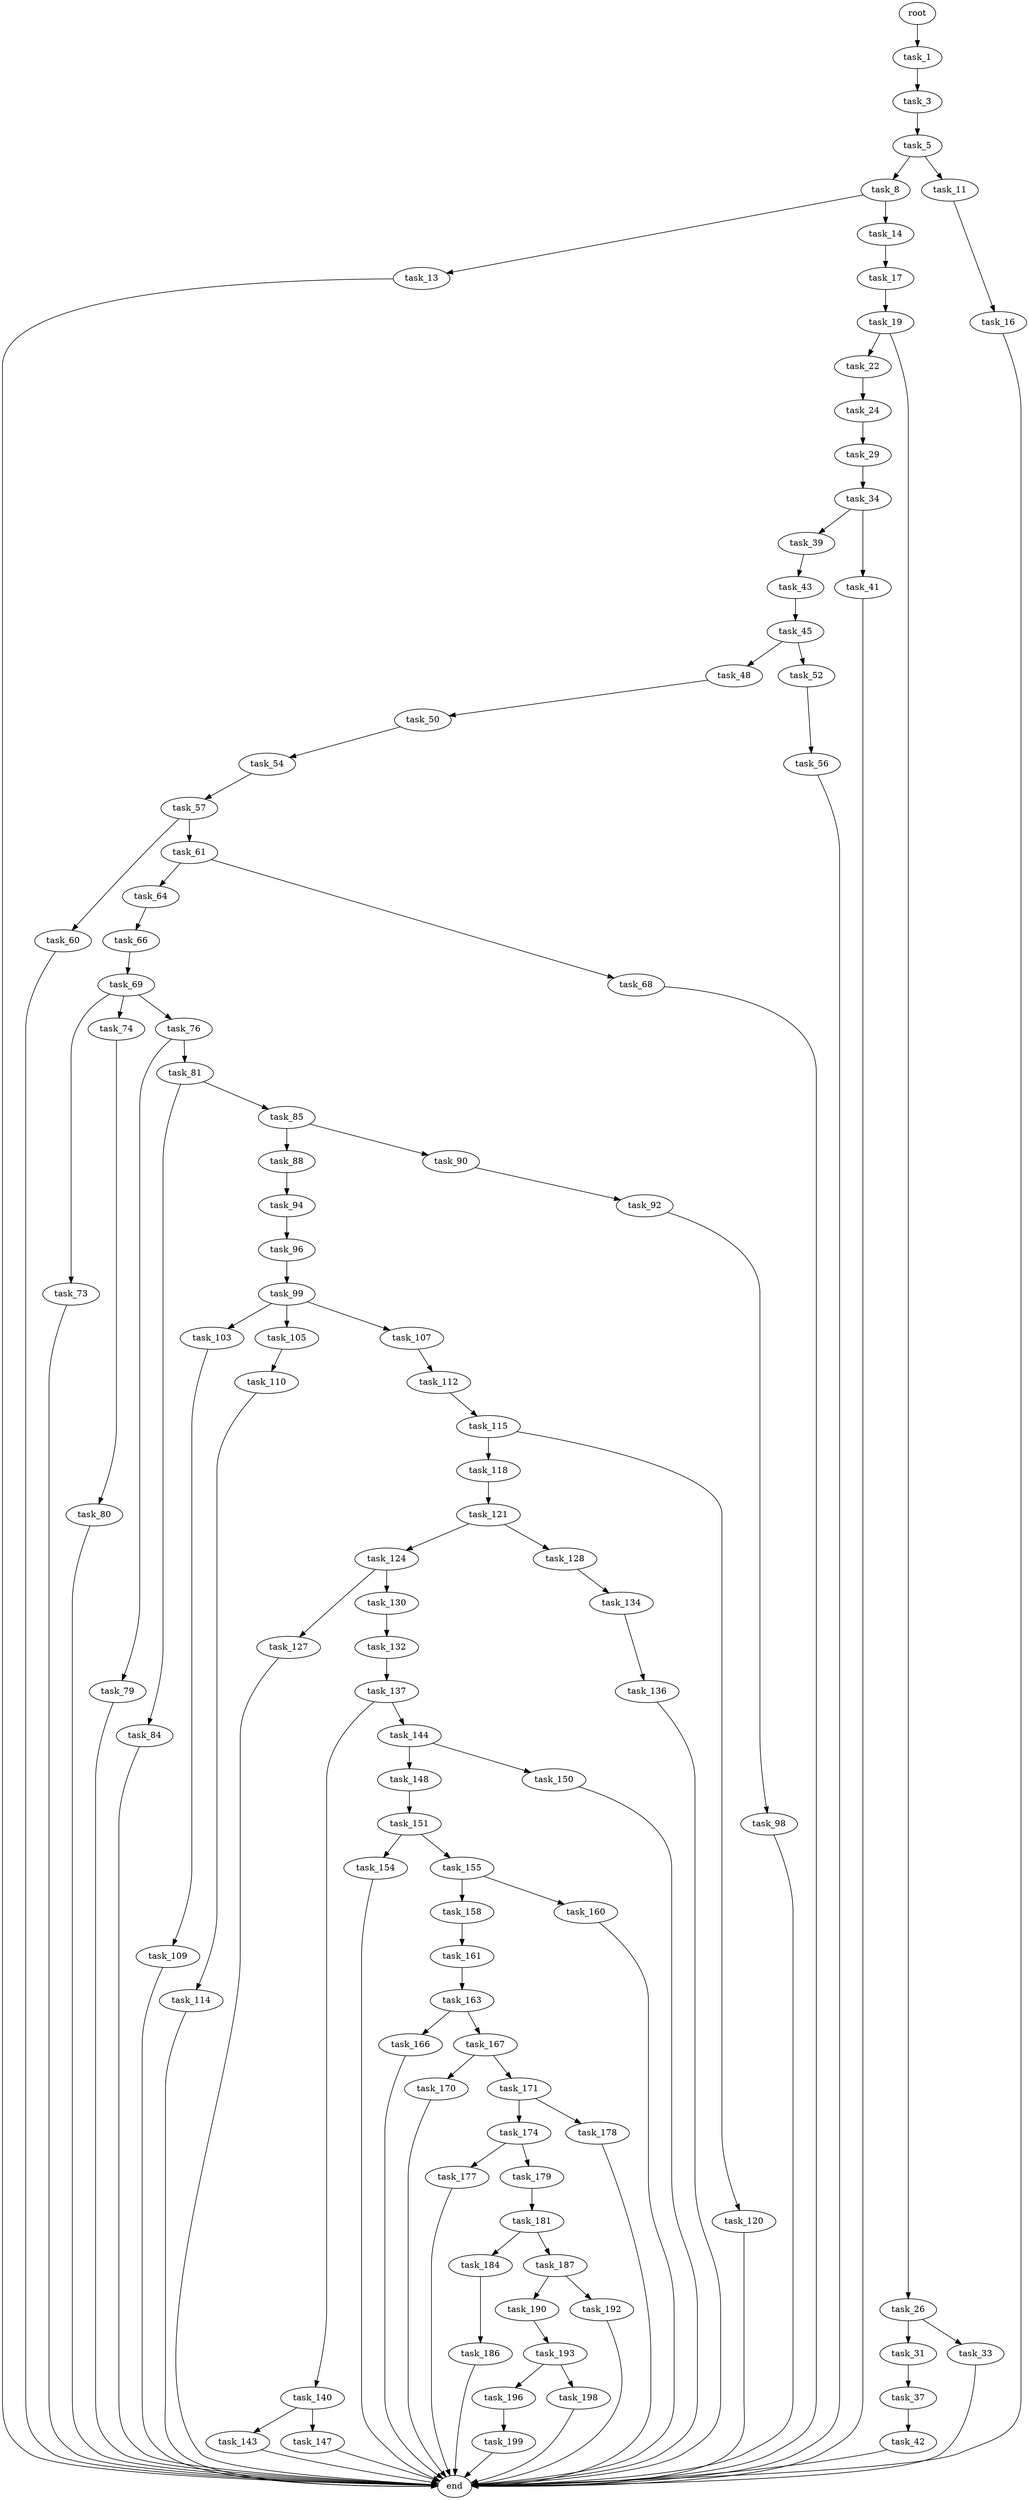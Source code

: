 digraph G {
  root [size="0.000000"];
  task_1 [size="22632497553.000000"];
  task_3 [size="1119677149688.000000"];
  task_5 [size="368293445632.000000"];
  task_8 [size="8589934592.000000"];
  task_11 [size="231928233984.000000"];
  task_13 [size="68719476736.000000"];
  task_14 [size="47207982360.000000"];
  task_16 [size="194888842024.000000"];
  task_17 [size="7079141830.000000"];
  task_19 [size="221549607631.000000"];
  task_22 [size="12619859003.000000"];
  task_24 [size="368293445632.000000"];
  task_26 [size="1137901223752.000000"];
  task_29 [size="7955830596.000000"];
  task_31 [size="4415099181.000000"];
  task_33 [size="111250956307.000000"];
  task_34 [size="109154565292.000000"];
  task_37 [size="1341750889204.000000"];
  task_39 [size="8185692463.000000"];
  task_41 [size="782757789696.000000"];
  task_42 [size="239827555733.000000"];
  task_43 [size="25481681287.000000"];
  task_45 [size="134217728000.000000"];
  task_48 [size="7771104069.000000"];
  task_50 [size="68719476736.000000"];
  task_52 [size="570069004347.000000"];
  task_54 [size="134217728000.000000"];
  task_56 [size="8475752034.000000"];
  task_57 [size="4429483601.000000"];
  task_60 [size="1143401326883.000000"];
  task_61 [size="52367586929.000000"];
  task_64 [size="2954974360.000000"];
  task_66 [size="8511436338.000000"];
  task_68 [size="28991029248.000000"];
  task_69 [size="1061195564768.000000"];
  task_73 [size="134217728000.000000"];
  task_74 [size="708215750554.000000"];
  task_76 [size="18527635219.000000"];
  task_79 [size="782757789696.000000"];
  task_80 [size="177400518906.000000"];
  task_81 [size="2153726964.000000"];
  task_84 [size="1958258729.000000"];
  task_85 [size="8589934592.000000"];
  task_88 [size="234133564758.000000"];
  task_90 [size="1138396691639.000000"];
  task_92 [size="4464213472.000000"];
  task_94 [size="231928233984.000000"];
  task_96 [size="104401934848.000000"];
  task_98 [size="3318059222.000000"];
  task_99 [size="4045839023.000000"];
  task_103 [size="48095911132.000000"];
  task_105 [size="1073741824000.000000"];
  task_107 [size="8589934592.000000"];
  task_109 [size="1073741824000.000000"];
  task_110 [size="369462099216.000000"];
  task_112 [size="296913440303.000000"];
  task_114 [size="3081724982.000000"];
  task_115 [size="8840047743.000000"];
  task_118 [size="29856515077.000000"];
  task_120 [size="68719476736.000000"];
  task_121 [size="1073741824000.000000"];
  task_124 [size="782757789696.000000"];
  task_127 [size="549755813888.000000"];
  task_128 [size="158952688284.000000"];
  task_130 [size="22405922220.000000"];
  task_132 [size="28991029248.000000"];
  task_134 [size="452914472498.000000"];
  task_136 [size="67567423894.000000"];
  task_137 [size="782757789696.000000"];
  task_140 [size="134217728000.000000"];
  task_143 [size="52344127507.000000"];
  task_144 [size="9202772759.000000"];
  task_147 [size="134217728000.000000"];
  task_148 [size="670758204388.000000"];
  task_150 [size="3841129407.000000"];
  task_151 [size="254803141454.000000"];
  task_154 [size="33882030984.000000"];
  task_155 [size="68719476736.000000"];
  task_158 [size="45330022351.000000"];
  task_160 [size="9576295019.000000"];
  task_161 [size="1005879531.000000"];
  task_163 [size="162183319894.000000"];
  task_166 [size="25926952717.000000"];
  task_167 [size="43057358804.000000"];
  task_170 [size="782757789696.000000"];
  task_171 [size="231928233984.000000"];
  task_174 [size="549755813888.000000"];
  task_177 [size="8589934592.000000"];
  task_178 [size="28991029248.000000"];
  task_179 [size="231928233984.000000"];
  task_181 [size="31541224598.000000"];
  task_184 [size="28991029248.000000"];
  task_186 [size="369700384027.000000"];
  task_187 [size="8512539190.000000"];
  task_190 [size="782757789696.000000"];
  task_192 [size="231928233984.000000"];
  task_193 [size="505824999.000000"];
  task_196 [size="231928233984.000000"];
  task_198 [size="28991029248.000000"];
  task_199 [size="820909135151.000000"];
  end [size="0.000000"];

  root -> task_1 [size="1.000000"];
  task_1 -> task_3 [size="536870912.000000"];
  task_3 -> task_5 [size="679477248.000000"];
  task_5 -> task_8 [size="411041792.000000"];
  task_5 -> task_11 [size="411041792.000000"];
  task_8 -> task_13 [size="33554432.000000"];
  task_8 -> task_14 [size="33554432.000000"];
  task_11 -> task_16 [size="301989888.000000"];
  task_13 -> end [size="1.000000"];
  task_14 -> task_17 [size="838860800.000000"];
  task_16 -> end [size="1.000000"];
  task_17 -> task_19 [size="536870912.000000"];
  task_19 -> task_22 [size="209715200.000000"];
  task_19 -> task_26 [size="209715200.000000"];
  task_22 -> task_24 [size="536870912.000000"];
  task_24 -> task_29 [size="411041792.000000"];
  task_26 -> task_31 [size="838860800.000000"];
  task_26 -> task_33 [size="838860800.000000"];
  task_29 -> task_34 [size="301989888.000000"];
  task_31 -> task_37 [size="75497472.000000"];
  task_33 -> end [size="1.000000"];
  task_34 -> task_39 [size="209715200.000000"];
  task_34 -> task_41 [size="209715200.000000"];
  task_37 -> task_42 [size="838860800.000000"];
  task_39 -> task_43 [size="536870912.000000"];
  task_41 -> end [size="1.000000"];
  task_42 -> end [size="1.000000"];
  task_43 -> task_45 [size="33554432.000000"];
  task_45 -> task_48 [size="209715200.000000"];
  task_45 -> task_52 [size="209715200.000000"];
  task_48 -> task_50 [size="134217728.000000"];
  task_50 -> task_54 [size="134217728.000000"];
  task_52 -> task_56 [size="838860800.000000"];
  task_54 -> task_57 [size="209715200.000000"];
  task_56 -> end [size="1.000000"];
  task_57 -> task_60 [size="209715200.000000"];
  task_57 -> task_61 [size="209715200.000000"];
  task_60 -> end [size="1.000000"];
  task_61 -> task_64 [size="838860800.000000"];
  task_61 -> task_68 [size="838860800.000000"];
  task_64 -> task_66 [size="75497472.000000"];
  task_66 -> task_69 [size="301989888.000000"];
  task_68 -> end [size="1.000000"];
  task_69 -> task_73 [size="838860800.000000"];
  task_69 -> task_74 [size="838860800.000000"];
  task_69 -> task_76 [size="838860800.000000"];
  task_73 -> end [size="1.000000"];
  task_74 -> task_80 [size="679477248.000000"];
  task_76 -> task_79 [size="838860800.000000"];
  task_76 -> task_81 [size="838860800.000000"];
  task_79 -> end [size="1.000000"];
  task_80 -> end [size="1.000000"];
  task_81 -> task_84 [size="75497472.000000"];
  task_81 -> task_85 [size="75497472.000000"];
  task_84 -> end [size="1.000000"];
  task_85 -> task_88 [size="33554432.000000"];
  task_85 -> task_90 [size="33554432.000000"];
  task_88 -> task_94 [size="209715200.000000"];
  task_90 -> task_92 [size="679477248.000000"];
  task_92 -> task_98 [size="75497472.000000"];
  task_94 -> task_96 [size="301989888.000000"];
  task_96 -> task_99 [size="209715200.000000"];
  task_98 -> end [size="1.000000"];
  task_99 -> task_103 [size="209715200.000000"];
  task_99 -> task_105 [size="209715200.000000"];
  task_99 -> task_107 [size="209715200.000000"];
  task_103 -> task_109 [size="838860800.000000"];
  task_105 -> task_110 [size="838860800.000000"];
  task_107 -> task_112 [size="33554432.000000"];
  task_109 -> end [size="1.000000"];
  task_110 -> task_114 [size="838860800.000000"];
  task_112 -> task_115 [size="301989888.000000"];
  task_114 -> end [size="1.000000"];
  task_115 -> task_118 [size="209715200.000000"];
  task_115 -> task_120 [size="209715200.000000"];
  task_118 -> task_121 [size="536870912.000000"];
  task_120 -> end [size="1.000000"];
  task_121 -> task_124 [size="838860800.000000"];
  task_121 -> task_128 [size="838860800.000000"];
  task_124 -> task_127 [size="679477248.000000"];
  task_124 -> task_130 [size="679477248.000000"];
  task_127 -> end [size="1.000000"];
  task_128 -> task_134 [size="134217728.000000"];
  task_130 -> task_132 [size="33554432.000000"];
  task_132 -> task_137 [size="75497472.000000"];
  task_134 -> task_136 [size="838860800.000000"];
  task_136 -> end [size="1.000000"];
  task_137 -> task_140 [size="679477248.000000"];
  task_137 -> task_144 [size="679477248.000000"];
  task_140 -> task_143 [size="209715200.000000"];
  task_140 -> task_147 [size="209715200.000000"];
  task_143 -> end [size="1.000000"];
  task_144 -> task_148 [size="411041792.000000"];
  task_144 -> task_150 [size="411041792.000000"];
  task_147 -> end [size="1.000000"];
  task_148 -> task_151 [size="838860800.000000"];
  task_150 -> end [size="1.000000"];
  task_151 -> task_154 [size="411041792.000000"];
  task_151 -> task_155 [size="411041792.000000"];
  task_154 -> end [size="1.000000"];
  task_155 -> task_158 [size="134217728.000000"];
  task_155 -> task_160 [size="134217728.000000"];
  task_158 -> task_161 [size="838860800.000000"];
  task_160 -> end [size="1.000000"];
  task_161 -> task_163 [size="33554432.000000"];
  task_163 -> task_166 [size="536870912.000000"];
  task_163 -> task_167 [size="536870912.000000"];
  task_166 -> end [size="1.000000"];
  task_167 -> task_170 [size="679477248.000000"];
  task_167 -> task_171 [size="679477248.000000"];
  task_170 -> end [size="1.000000"];
  task_171 -> task_174 [size="301989888.000000"];
  task_171 -> task_178 [size="301989888.000000"];
  task_174 -> task_177 [size="536870912.000000"];
  task_174 -> task_179 [size="536870912.000000"];
  task_177 -> end [size="1.000000"];
  task_178 -> end [size="1.000000"];
  task_179 -> task_181 [size="301989888.000000"];
  task_181 -> task_184 [size="33554432.000000"];
  task_181 -> task_187 [size="33554432.000000"];
  task_184 -> task_186 [size="75497472.000000"];
  task_186 -> end [size="1.000000"];
  task_187 -> task_190 [size="536870912.000000"];
  task_187 -> task_192 [size="536870912.000000"];
  task_190 -> task_193 [size="679477248.000000"];
  task_192 -> end [size="1.000000"];
  task_193 -> task_196 [size="33554432.000000"];
  task_193 -> task_198 [size="33554432.000000"];
  task_196 -> task_199 [size="301989888.000000"];
  task_198 -> end [size="1.000000"];
  task_199 -> end [size="1.000000"];
}
